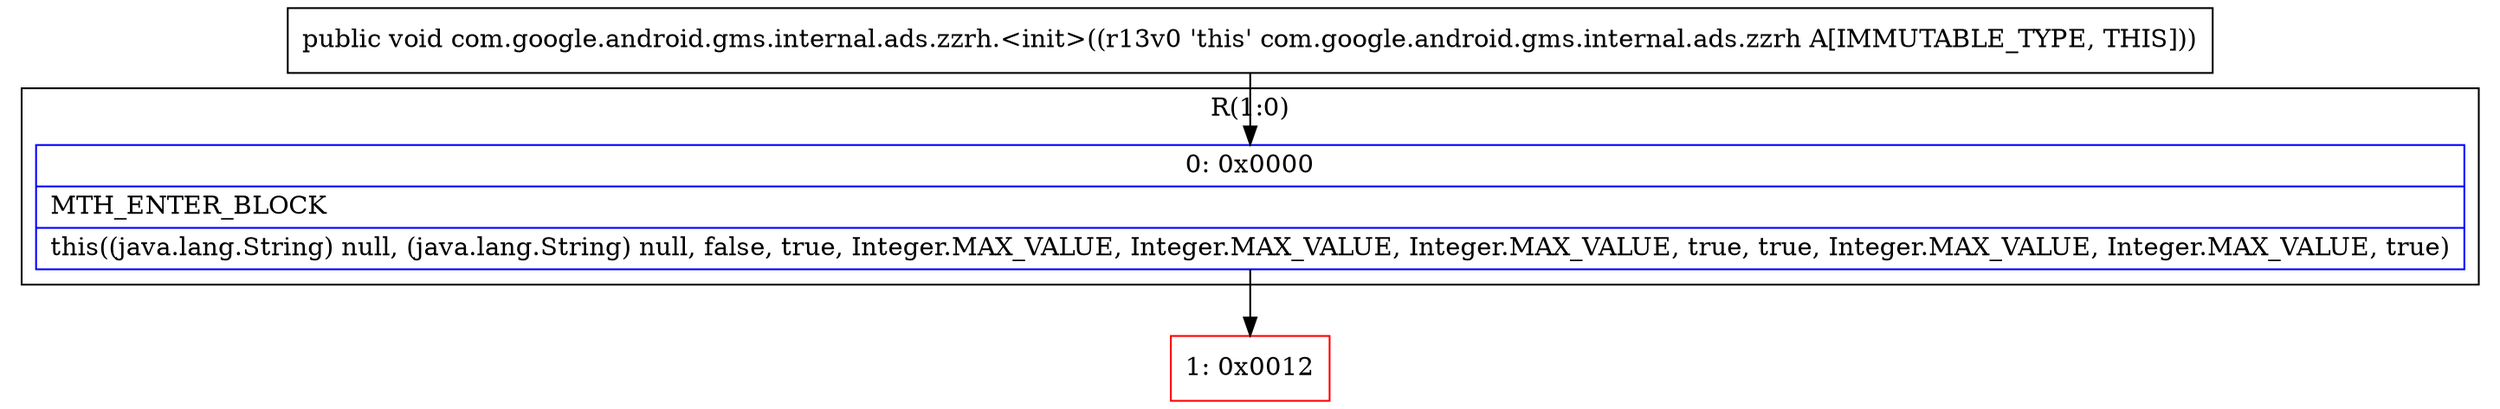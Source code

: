 digraph "CFG forcom.google.android.gms.internal.ads.zzrh.\<init\>()V" {
subgraph cluster_Region_454240429 {
label = "R(1:0)";
node [shape=record,color=blue];
Node_0 [shape=record,label="{0\:\ 0x0000|MTH_ENTER_BLOCK\l|this((java.lang.String) null, (java.lang.String) null, false, true, Integer.MAX_VALUE, Integer.MAX_VALUE, Integer.MAX_VALUE, true, true, Integer.MAX_VALUE, Integer.MAX_VALUE, true)\l}"];
}
Node_1 [shape=record,color=red,label="{1\:\ 0x0012}"];
MethodNode[shape=record,label="{public void com.google.android.gms.internal.ads.zzrh.\<init\>((r13v0 'this' com.google.android.gms.internal.ads.zzrh A[IMMUTABLE_TYPE, THIS])) }"];
MethodNode -> Node_0;
Node_0 -> Node_1;
}

